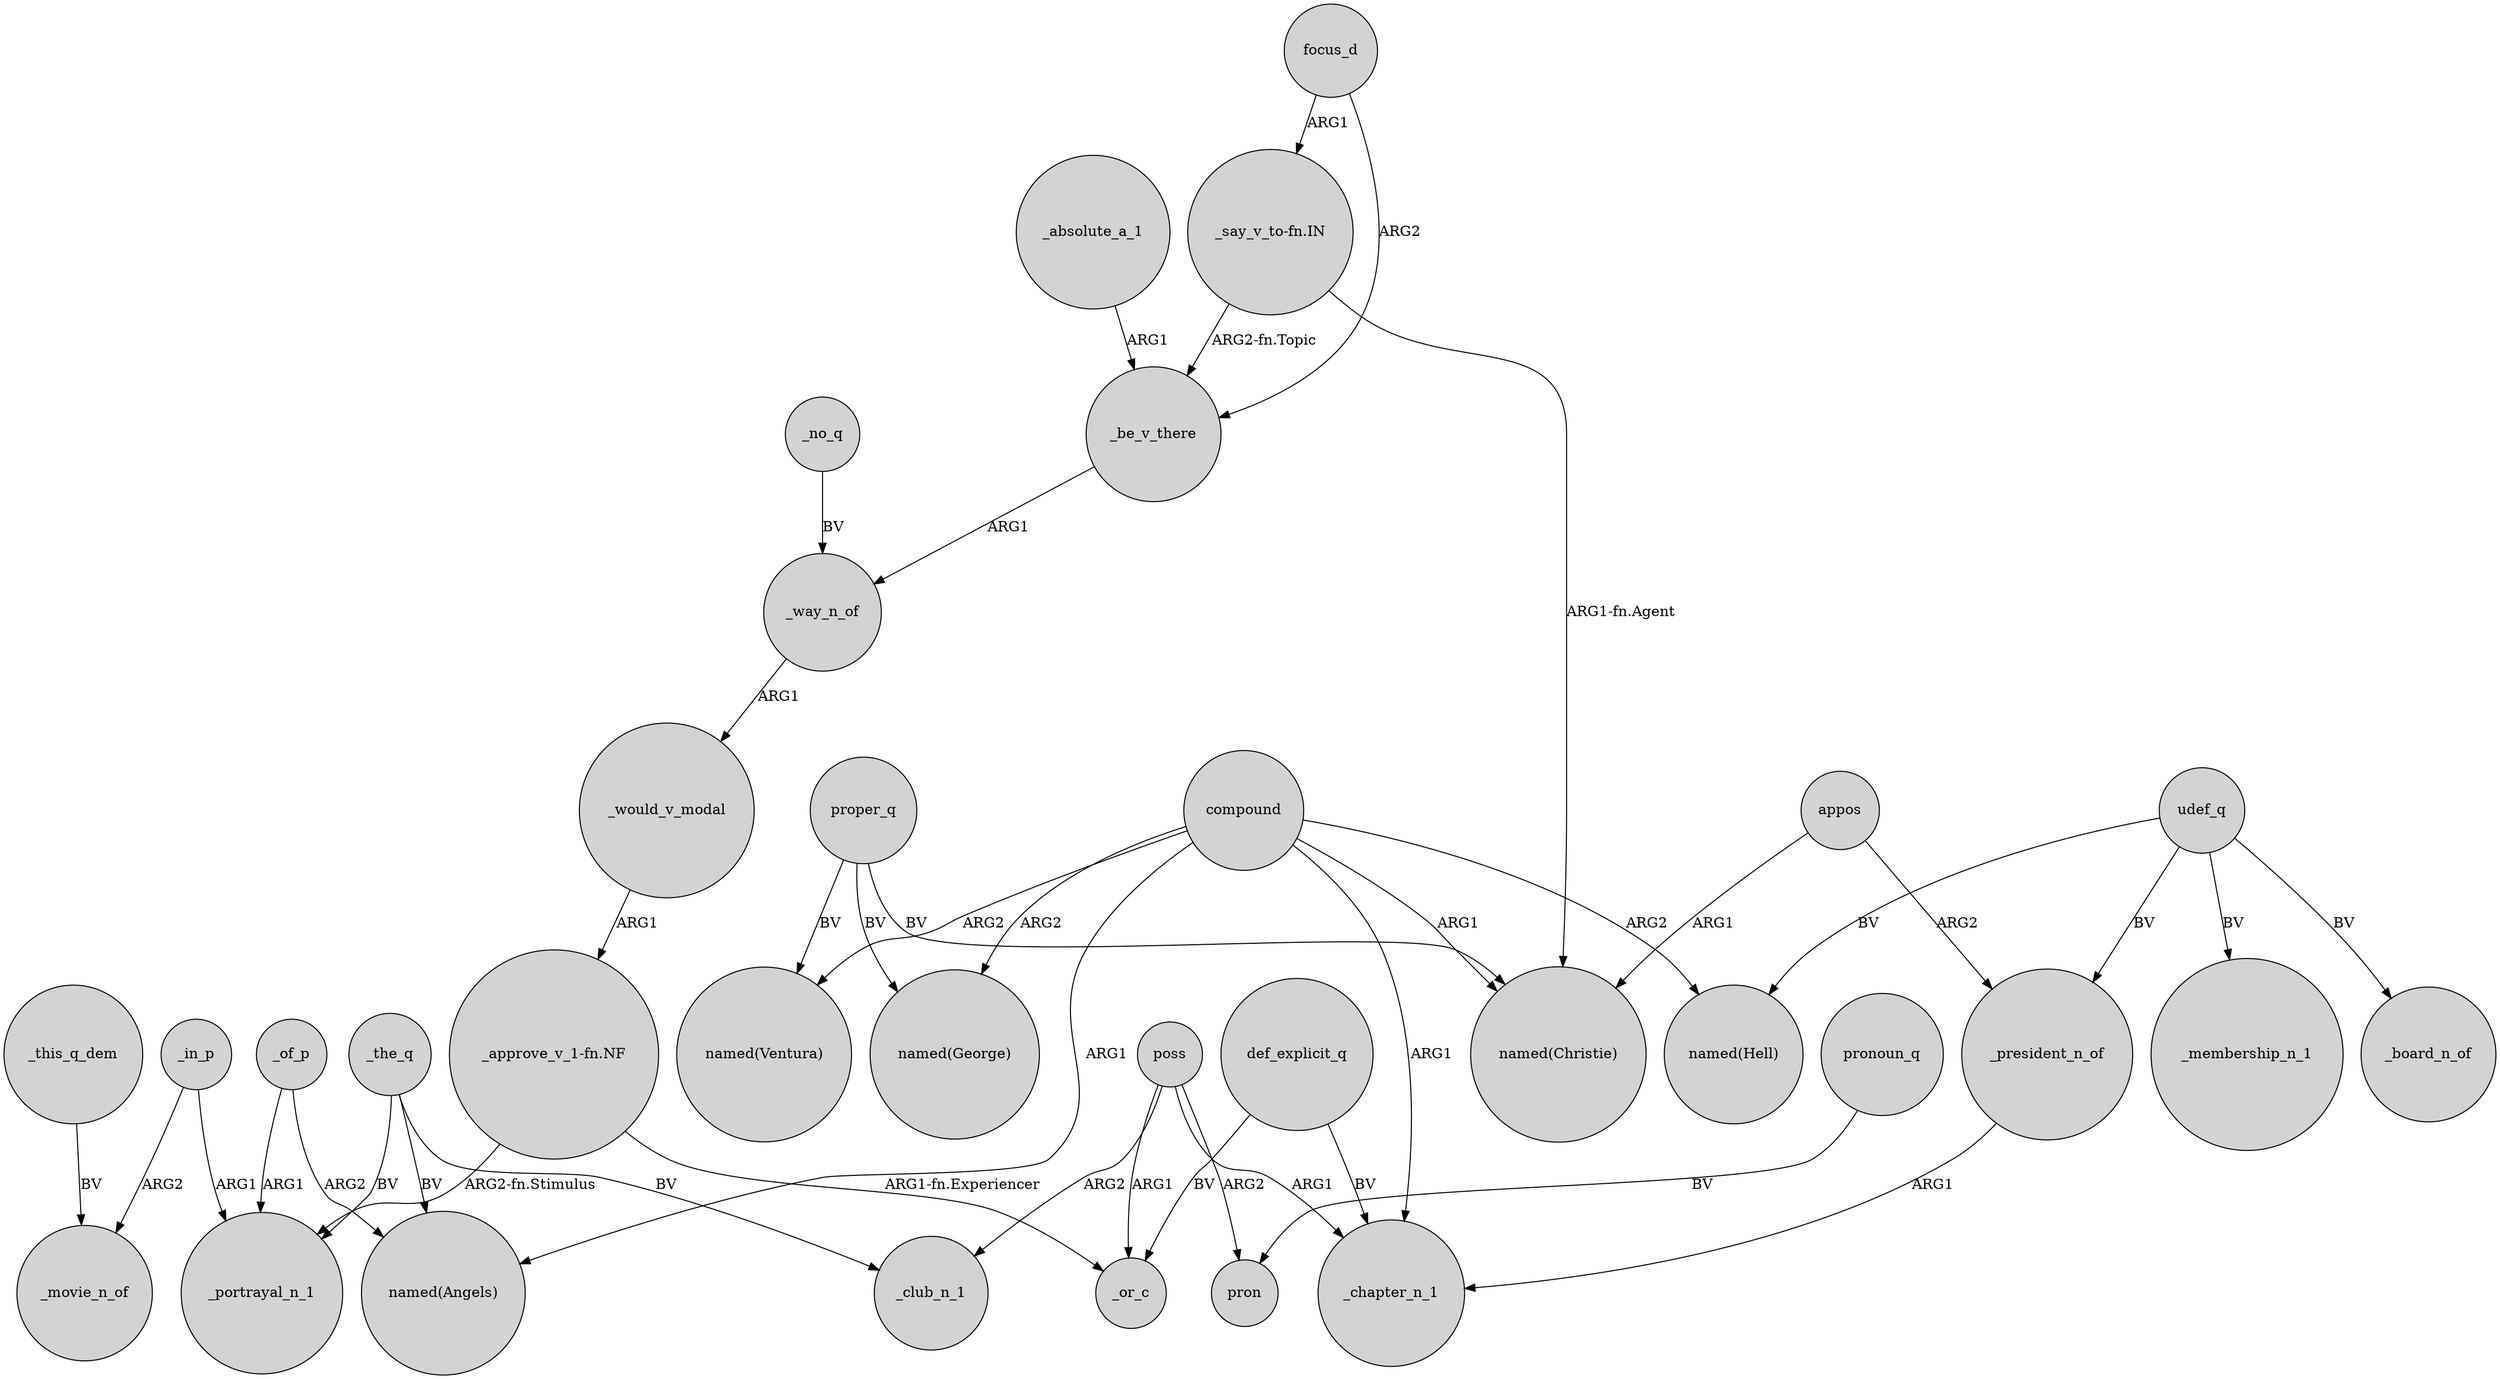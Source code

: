 digraph {
	node [shape=circle style=filled]
	_in_p -> _movie_n_of [label=ARG2]
	udef_q -> _membership_n_1 [label=BV]
	compound -> "named(Christie)" [label=ARG1]
	_the_q -> "named(Angels)" [label=BV]
	proper_q -> "named(Christie)" [label=BV]
	poss -> pron [label=ARG2]
	_this_q_dem -> _movie_n_of [label=BV]
	_in_p -> _portrayal_n_1 [label=ARG1]
	def_explicit_q -> _or_c [label=BV]
	proper_q -> "named(Ventura)" [label=BV]
	compound -> "named(Ventura)" [label=ARG2]
	_the_q -> _portrayal_n_1 [label=BV]
	poss -> _chapter_n_1 [label=ARG1]
	"_approve_v_1-fn.NF" -> _portrayal_n_1 [label="ARG2-fn.Stimulus"]
	_be_v_there -> _way_n_of [label=ARG1]
	udef_q -> _board_n_of [label=BV]
	def_explicit_q -> _chapter_n_1 [label=BV]
	compound -> "named(George)" [label=ARG2]
	compound -> "named(Angels)" [label=ARG1]
	compound -> "named(Hell)" [label=ARG2]
	focus_d -> "_say_v_to-fn.IN" [label=ARG1]
	_way_n_of -> _would_v_modal [label=ARG1]
	"_say_v_to-fn.IN" -> "named(Christie)" [label="ARG1-fn.Agent"]
	appos -> _president_n_of [label=ARG2]
	pronoun_q -> pron [label=BV]
	_absolute_a_1 -> _be_v_there [label=ARG1]
	focus_d -> _be_v_there [label=ARG2]
	compound -> _chapter_n_1 [label=ARG1]
	_no_q -> _way_n_of [label=BV]
	_of_p -> _portrayal_n_1 [label=ARG1]
	udef_q -> _president_n_of [label=BV]
	udef_q -> "named(Hell)" [label=BV]
	"_say_v_to-fn.IN" -> _be_v_there [label="ARG2-fn.Topic"]
	poss -> _club_n_1 [label=ARG2]
	proper_q -> "named(George)" [label=BV]
	"_approve_v_1-fn.NF" -> _or_c [label="ARG1-fn.Experiencer"]
	_of_p -> "named(Angels)" [label=ARG2]
	appos -> "named(Christie)" [label=ARG1]
	_president_n_of -> _chapter_n_1 [label=ARG1]
	_the_q -> _club_n_1 [label=BV]
	_would_v_modal -> "_approve_v_1-fn.NF" [label=ARG1]
	poss -> _or_c [label=ARG1]
}
